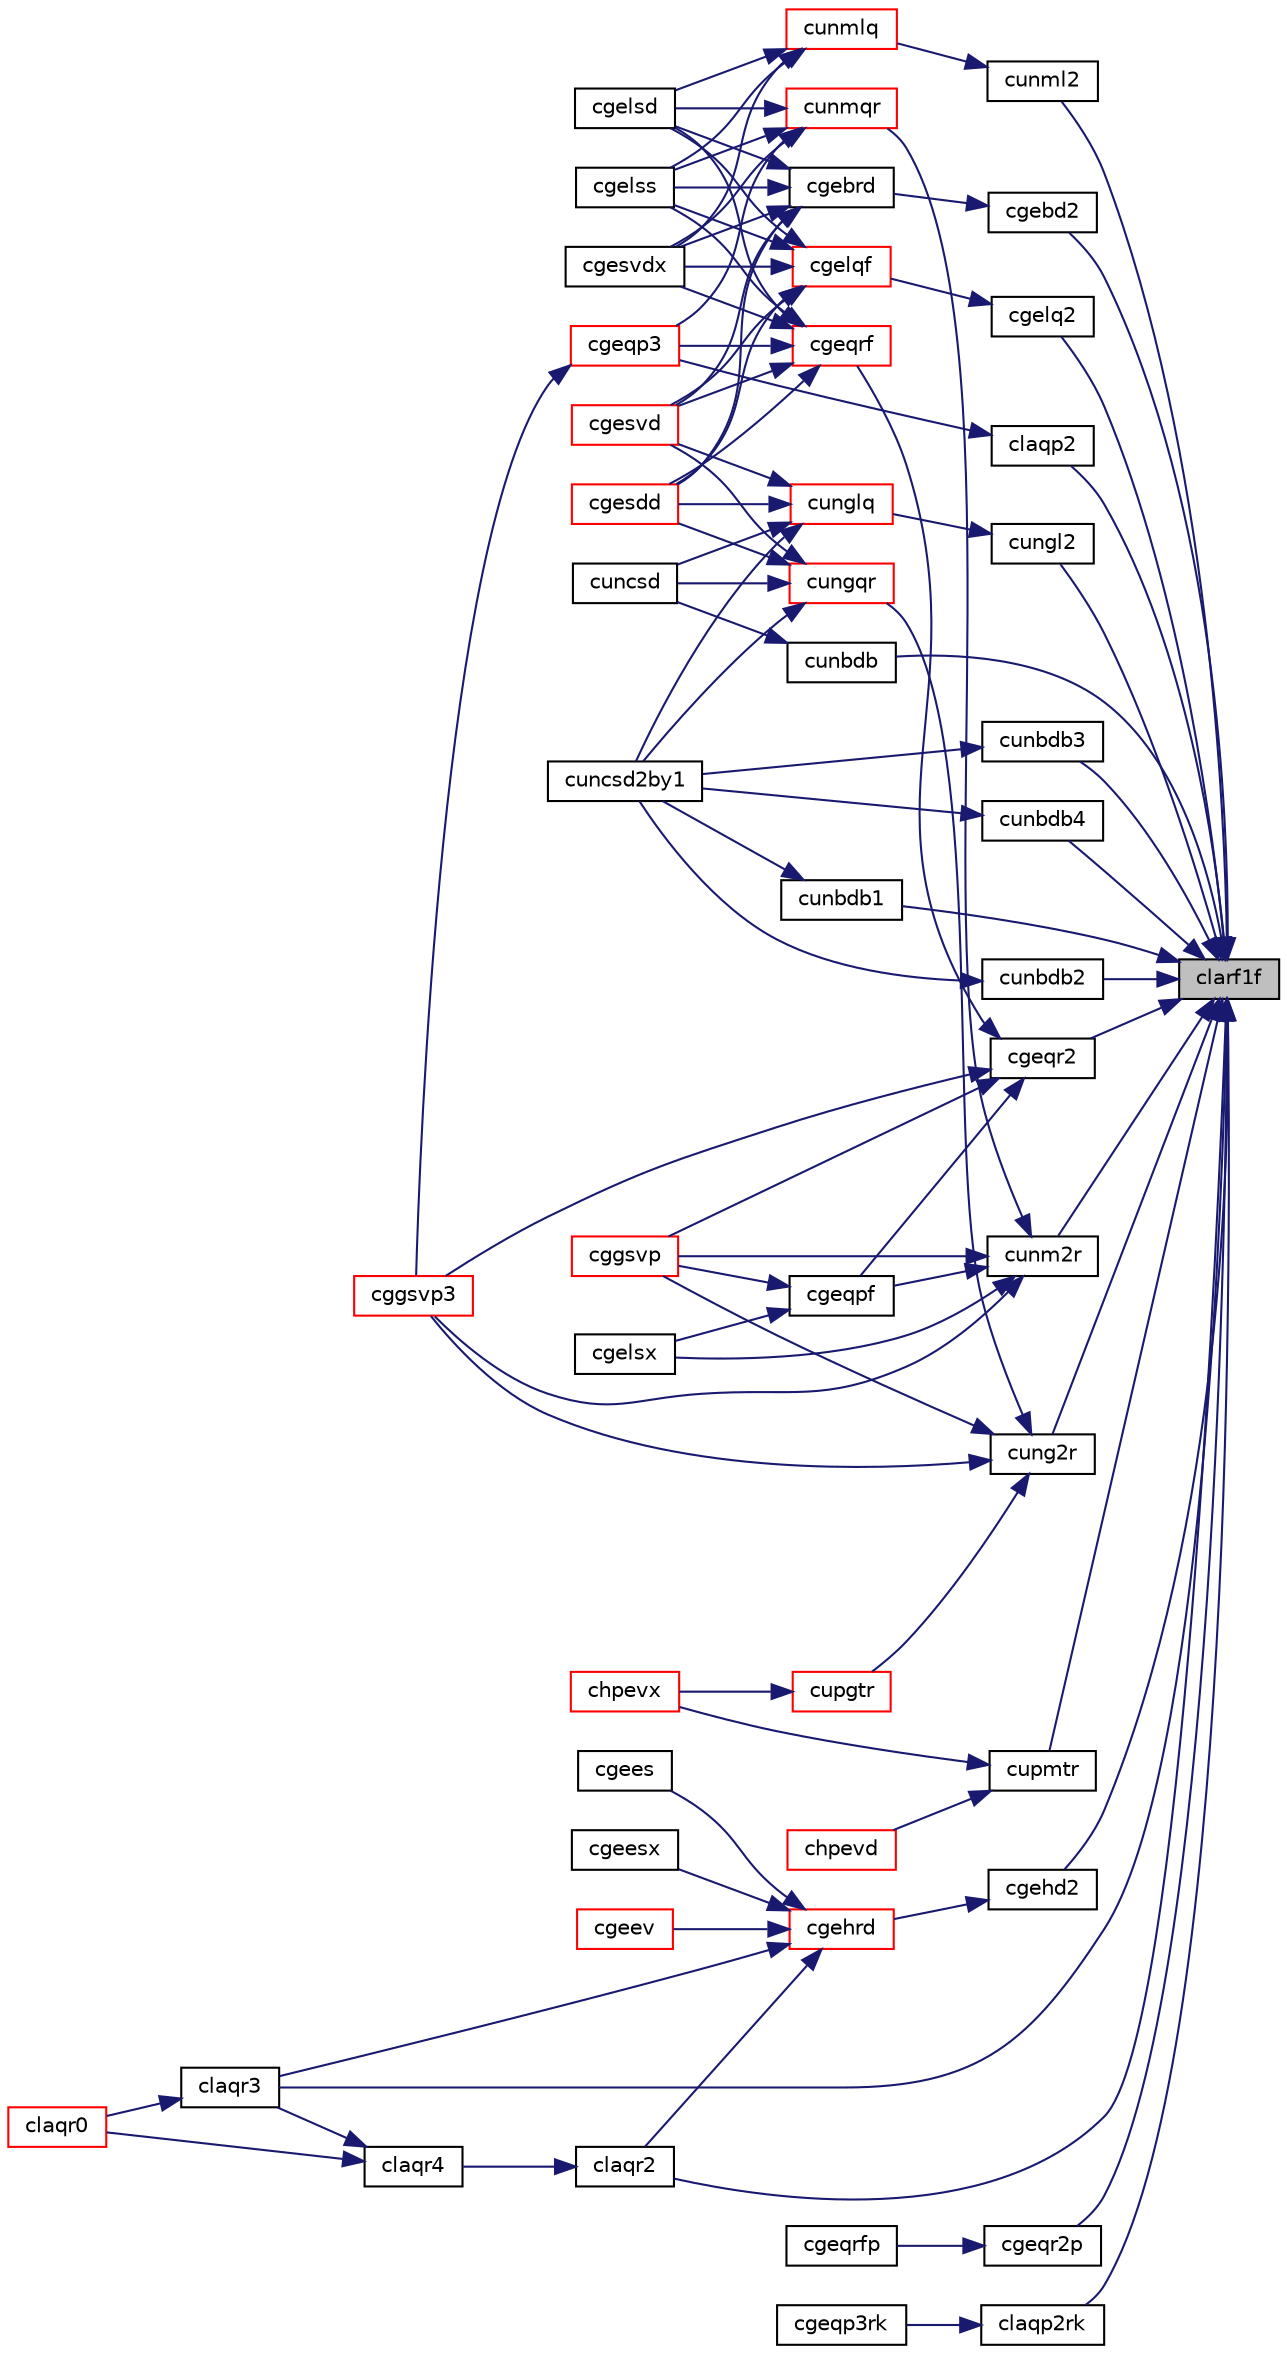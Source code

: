 digraph "clarf1f"
{
 // LATEX_PDF_SIZE
  edge [fontname="Helvetica",fontsize="10",labelfontname="Helvetica",labelfontsize="10"];
  node [fontname="Helvetica",fontsize="10",shape=record];
  rankdir="RL";
  Node1 [label="clarf1f",height=0.2,width=0.4,color="black", fillcolor="grey75", style="filled", fontcolor="black",tooltip="CLARF1F applies an elementary reflector to a general rectangular"];
  Node1 -> Node2 [dir="back",color="midnightblue",fontsize="10",style="solid",fontname="Helvetica"];
  Node2 [label="cgebd2",height=0.2,width=0.4,color="black", fillcolor="white", style="filled",URL="$cgebd2_8f.html#a3066386c9875ffe61cb0f8299012360a",tooltip="CGEBD2 reduces a general matrix to bidiagonal form using an unblocked algorithm."];
  Node2 -> Node3 [dir="back",color="midnightblue",fontsize="10",style="solid",fontname="Helvetica"];
  Node3 [label="cgebrd",height=0.2,width=0.4,color="black", fillcolor="white", style="filled",URL="$cgebrd_8f.html#a9f4ec4d67a5ab8355936f6252defa8f5",tooltip="CGEBRD"];
  Node3 -> Node4 [dir="back",color="midnightblue",fontsize="10",style="solid",fontname="Helvetica"];
  Node4 [label="cgelsd",height=0.2,width=0.4,color="black", fillcolor="white", style="filled",URL="$cgelsd_8f.html#abe955d518aa1f5fec04eb13fb9ee56c2",tooltip="CGELSD computes the minimum-norm solution to a linear least squares problem for GE matrices"];
  Node3 -> Node5 [dir="back",color="midnightblue",fontsize="10",style="solid",fontname="Helvetica"];
  Node5 [label="cgelss",height=0.2,width=0.4,color="black", fillcolor="white", style="filled",URL="$cgelss_8f.html#a104cdf5ce9195df46ace1749820a7d4a",tooltip="CGELSS solves overdetermined or underdetermined systems for GE matrices"];
  Node3 -> Node6 [dir="back",color="midnightblue",fontsize="10",style="solid",fontname="Helvetica"];
  Node6 [label="cgesdd",height=0.2,width=0.4,color="red", fillcolor="white", style="filled",URL="$cgesdd_8f.html#a609f3fc4da34716dd2bcd985924d20bd",tooltip="CGESDD"];
  Node3 -> Node9 [dir="back",color="midnightblue",fontsize="10",style="solid",fontname="Helvetica"];
  Node9 [label="cgesvd",height=0.2,width=0.4,color="red", fillcolor="white", style="filled",URL="$cgesvd_8f.html#a0ed22d535ec7d84e8bf4f2f885df8c5c",tooltip="CGESVD computes the singular value decomposition (SVD) for GE matrices"];
  Node3 -> Node11 [dir="back",color="midnightblue",fontsize="10",style="solid",fontname="Helvetica"];
  Node11 [label="cgesvdx",height=0.2,width=0.4,color="black", fillcolor="white", style="filled",URL="$cgesvdx_8f.html#a97f13f2c54e078344d3f9f20ac24c8be",tooltip="CGESVDX computes the singular value decomposition (SVD) for GE matrices"];
  Node1 -> Node12 [dir="back",color="midnightblue",fontsize="10",style="solid",fontname="Helvetica"];
  Node12 [label="cgehd2",height=0.2,width=0.4,color="black", fillcolor="white", style="filled",URL="$cgehd2_8f.html#a4fdab2d1a2dd6e2218ea983a24c1c686",tooltip="CGEHD2 reduces a general square matrix to upper Hessenberg form using an unblocked algorithm."];
  Node12 -> Node13 [dir="back",color="midnightblue",fontsize="10",style="solid",fontname="Helvetica"];
  Node13 [label="cgehrd",height=0.2,width=0.4,color="red", fillcolor="white", style="filled",URL="$cgehrd_8f.html#a28cec12d94bb8978d75179b26a74adb2",tooltip="CGEHRD"];
  Node13 -> Node14 [dir="back",color="midnightblue",fontsize="10",style="solid",fontname="Helvetica"];
  Node14 [label="cgees",height=0.2,width=0.4,color="black", fillcolor="white", style="filled",URL="$cgees_8f.html#a6116f4ac8725e779da5d28d3f858ad2f",tooltip="CGEES computes the eigenvalues, the Schur form, and, optionally, the matrix of Schur vectors for GE m..."];
  Node13 -> Node15 [dir="back",color="midnightblue",fontsize="10",style="solid",fontname="Helvetica"];
  Node15 [label="cgeesx",height=0.2,width=0.4,color="black", fillcolor="white", style="filled",URL="$cgeesx_8f.html#a788eda36c325ae49831c608588adaa69",tooltip="CGEESX computes the eigenvalues, the Schur form, and, optionally, the matrix of Schur vectors for GE ..."];
  Node13 -> Node16 [dir="back",color="midnightblue",fontsize="10",style="solid",fontname="Helvetica"];
  Node16 [label="cgeev",height=0.2,width=0.4,color="red", fillcolor="white", style="filled",URL="$cgeev_8f.html#a175ced0ce627161ef2f052fc7ceabe5e",tooltip="CGEEV computes the eigenvalues and, optionally, the left and/or right eigenvectors for GE matrices"];
  Node13 -> Node18 [dir="back",color="midnightblue",fontsize="10",style="solid",fontname="Helvetica"];
  Node18 [label="claqr2",height=0.2,width=0.4,color="black", fillcolor="white", style="filled",URL="$claqr2_8f.html#a85a58eb7c62a7f48f0bf2df90969758e",tooltip="CLAQR2 performs the unitary similarity transformation of a Hessenberg matrix to detect and deflate fu..."];
  Node18 -> Node19 [dir="back",color="midnightblue",fontsize="10",style="solid",fontname="Helvetica"];
  Node19 [label="claqr4",height=0.2,width=0.4,color="black", fillcolor="white", style="filled",URL="$claqr4_8f.html#aa64d58da424edf99ec94401802c0abd0",tooltip="CLAQR4 computes the eigenvalues of a Hessenberg matrix, and optionally the matrices from the Schur de..."];
  Node19 -> Node20 [dir="back",color="midnightblue",fontsize="10",style="solid",fontname="Helvetica"];
  Node20 [label="claqr0",height=0.2,width=0.4,color="red", fillcolor="white", style="filled",URL="$claqr0_8f.html#a4933184366bee4974ea87a9664bcaf8f",tooltip="CLAQR0 computes the eigenvalues of a Hessenberg matrix, and optionally the matrices from the Schur de..."];
  Node19 -> Node22 [dir="back",color="midnightblue",fontsize="10",style="solid",fontname="Helvetica"];
  Node22 [label="claqr3",height=0.2,width=0.4,color="black", fillcolor="white", style="filled",URL="$claqr3_8f.html#aa7abd9baec48ad30e2e28fc8cc236a1e",tooltip="CLAQR3 performs the unitary similarity transformation of a Hessenberg matrix to detect and deflate fu..."];
  Node22 -> Node20 [dir="back",color="midnightblue",fontsize="10",style="solid",fontname="Helvetica"];
  Node13 -> Node22 [dir="back",color="midnightblue",fontsize="10",style="solid",fontname="Helvetica"];
  Node1 -> Node23 [dir="back",color="midnightblue",fontsize="10",style="solid",fontname="Helvetica"];
  Node23 [label="cgelq2",height=0.2,width=0.4,color="black", fillcolor="white", style="filled",URL="$cgelq2_8f.html#af5aa309786b736467fe6b2353695883f",tooltip="CGELQ2 computes the LQ factorization of a general rectangular matrix using an unblocked algorithm."];
  Node23 -> Node24 [dir="back",color="midnightblue",fontsize="10",style="solid",fontname="Helvetica"];
  Node24 [label="cgelqf",height=0.2,width=0.4,color="red", fillcolor="white", style="filled",URL="$cgelqf_8f.html#ad670e88141738afef1b5580a33e6750f",tooltip="CGELQF"];
  Node24 -> Node4 [dir="back",color="midnightblue",fontsize="10",style="solid",fontname="Helvetica"];
  Node24 -> Node5 [dir="back",color="midnightblue",fontsize="10",style="solid",fontname="Helvetica"];
  Node24 -> Node6 [dir="back",color="midnightblue",fontsize="10",style="solid",fontname="Helvetica"];
  Node24 -> Node9 [dir="back",color="midnightblue",fontsize="10",style="solid",fontname="Helvetica"];
  Node24 -> Node11 [dir="back",color="midnightblue",fontsize="10",style="solid",fontname="Helvetica"];
  Node1 -> Node35 [dir="back",color="midnightblue",fontsize="10",style="solid",fontname="Helvetica"];
  Node35 [label="cgeqr2",height=0.2,width=0.4,color="black", fillcolor="white", style="filled",URL="$cgeqr2_8f.html#a134d9e0dc9857945b85acc090ca19ade",tooltip="CGEQR2 computes the QR factorization of a general rectangular matrix using an unblocked algorithm."];
  Node35 -> Node36 [dir="back",color="midnightblue",fontsize="10",style="solid",fontname="Helvetica"];
  Node36 [label="cgeqpf",height=0.2,width=0.4,color="black", fillcolor="white", style="filled",URL="$cgeqpf_8f.html#ab3dc4404de0aff42eebca8b7bc8de6f3",tooltip="CGEQPF"];
  Node36 -> Node37 [dir="back",color="midnightblue",fontsize="10",style="solid",fontname="Helvetica"];
  Node37 [label="cgelsx",height=0.2,width=0.4,color="black", fillcolor="white", style="filled",URL="$cgelsx_8f.html#a3c220cf53bd0e63da90633205a6b1db2",tooltip="CGELSX solves overdetermined or underdetermined systems for GE matrices"];
  Node36 -> Node38 [dir="back",color="midnightblue",fontsize="10",style="solid",fontname="Helvetica"];
  Node38 [label="cggsvp",height=0.2,width=0.4,color="red", fillcolor="white", style="filled",URL="$cggsvp_8f.html#a4b549630343b55f63bdffaef2c3e18e2",tooltip="CGGSVP"];
  Node35 -> Node40 [dir="back",color="midnightblue",fontsize="10",style="solid",fontname="Helvetica"];
  Node40 [label="cgeqrf",height=0.2,width=0.4,color="red", fillcolor="white", style="filled",URL="$cgeqrf_8f.html#a333680795e2818318a1c6f6d1a503722",tooltip="CGEQRF"];
  Node40 -> Node4 [dir="back",color="midnightblue",fontsize="10",style="solid",fontname="Helvetica"];
  Node40 -> Node5 [dir="back",color="midnightblue",fontsize="10",style="solid",fontname="Helvetica"];
  Node40 -> Node43 [dir="back",color="midnightblue",fontsize="10",style="solid",fontname="Helvetica"];
  Node43 [label="cgeqp3",height=0.2,width=0.4,color="red", fillcolor="white", style="filled",URL="$cgeqp3_8f.html#a3947eb2e884bf32f7380f22c501151e9",tooltip="CGEQP3"];
  Node43 -> Node45 [dir="back",color="midnightblue",fontsize="10",style="solid",fontname="Helvetica"];
  Node45 [label="cggsvp3",height=0.2,width=0.4,color="red", fillcolor="white", style="filled",URL="$cggsvp3_8f.html#a92b4f0ed1816bbcba4d325fe96af9fe3",tooltip="CGGSVP3"];
  Node40 -> Node6 [dir="back",color="midnightblue",fontsize="10",style="solid",fontname="Helvetica"];
  Node40 -> Node9 [dir="back",color="midnightblue",fontsize="10",style="solid",fontname="Helvetica"];
  Node40 -> Node11 [dir="back",color="midnightblue",fontsize="10",style="solid",fontname="Helvetica"];
  Node35 -> Node38 [dir="back",color="midnightblue",fontsize="10",style="solid",fontname="Helvetica"];
  Node35 -> Node45 [dir="back",color="midnightblue",fontsize="10",style="solid",fontname="Helvetica"];
  Node1 -> Node56 [dir="back",color="midnightblue",fontsize="10",style="solid",fontname="Helvetica"];
  Node56 [label="cgeqr2p",height=0.2,width=0.4,color="black", fillcolor="white", style="filled",URL="$cgeqr2p_8f.html#a5b971cf36596a0145b900eea05be8771",tooltip="CGEQR2P computes the QR factorization of a general rectangular matrix with non-negative diagonal elem..."];
  Node56 -> Node57 [dir="back",color="midnightblue",fontsize="10",style="solid",fontname="Helvetica"];
  Node57 [label="cgeqrfp",height=0.2,width=0.4,color="black", fillcolor="white", style="filled",URL="$cgeqrfp_8f.html#a815fb74daf0dc3255daaca1070171301",tooltip="CGEQRFP"];
  Node1 -> Node58 [dir="back",color="midnightblue",fontsize="10",style="solid",fontname="Helvetica"];
  Node58 [label="claqp2",height=0.2,width=0.4,color="black", fillcolor="white", style="filled",URL="$claqp2_8f.html#a7f8a4e460d67969566c16fd87c40da7f",tooltip="CLAQP2 computes a QR factorization with column pivoting of the matrix block."];
  Node58 -> Node43 [dir="back",color="midnightblue",fontsize="10",style="solid",fontname="Helvetica"];
  Node1 -> Node59 [dir="back",color="midnightblue",fontsize="10",style="solid",fontname="Helvetica"];
  Node59 [label="claqp2rk",height=0.2,width=0.4,color="black", fillcolor="white", style="filled",URL="$claqp2rk_8f.html#aac818a086712f1167265646fdd7f2b5c",tooltip="CLAQP2RK computes truncated QR factorization with column pivoting of a complex matrix block using Lev..."];
  Node59 -> Node60 [dir="back",color="midnightblue",fontsize="10",style="solid",fontname="Helvetica"];
  Node60 [label="cgeqp3rk",height=0.2,width=0.4,color="black", fillcolor="white", style="filled",URL="$cgeqp3rk_8f.html#ab616571de2790d07a9b937b44c71b56a",tooltip="CGEQP3RK computes a truncated Householder QR factorization with column pivoting of a complex m-by-n m..."];
  Node1 -> Node18 [dir="back",color="midnightblue",fontsize="10",style="solid",fontname="Helvetica"];
  Node1 -> Node22 [dir="back",color="midnightblue",fontsize="10",style="solid",fontname="Helvetica"];
  Node1 -> Node61 [dir="back",color="midnightblue",fontsize="10",style="solid",fontname="Helvetica"];
  Node61 [label="cunbdb",height=0.2,width=0.4,color="black", fillcolor="white", style="filled",URL="$cunbdb_8f.html#a9cc2387e6af68f09cd2cae98f77330da",tooltip="CUNBDB"];
  Node61 -> Node62 [dir="back",color="midnightblue",fontsize="10",style="solid",fontname="Helvetica"];
  Node62 [label="cuncsd",height=0.2,width=0.4,color="black", fillcolor="white", style="filled",URL="$cuncsd_8f.html#a55ab9c7b1a2bce552037cf519201e950",tooltip="CUNCSD"];
  Node1 -> Node63 [dir="back",color="midnightblue",fontsize="10",style="solid",fontname="Helvetica"];
  Node63 [label="cunbdb1",height=0.2,width=0.4,color="black", fillcolor="white", style="filled",URL="$cunbdb1_8f.html#afc17e240b4d77b89b8418bba48d7b1e0",tooltip="CUNBDB1"];
  Node63 -> Node64 [dir="back",color="midnightblue",fontsize="10",style="solid",fontname="Helvetica"];
  Node64 [label="cuncsd2by1",height=0.2,width=0.4,color="black", fillcolor="white", style="filled",URL="$cuncsd2by1_8f.html#ad246767c55158661b5f34d5721e15a8f",tooltip="CUNCSD2BY1"];
  Node1 -> Node65 [dir="back",color="midnightblue",fontsize="10",style="solid",fontname="Helvetica"];
  Node65 [label="cunbdb2",height=0.2,width=0.4,color="black", fillcolor="white", style="filled",URL="$cunbdb2_8f.html#a027ccf6f2b90d71f28d01a42263bd3b5",tooltip="CUNBDB2"];
  Node65 -> Node64 [dir="back",color="midnightblue",fontsize="10",style="solid",fontname="Helvetica"];
  Node1 -> Node66 [dir="back",color="midnightblue",fontsize="10",style="solid",fontname="Helvetica"];
  Node66 [label="cunbdb3",height=0.2,width=0.4,color="black", fillcolor="white", style="filled",URL="$cunbdb3_8f.html#afb92ef1b967473e94d70a5fd200ee934",tooltip="CUNBDB3"];
  Node66 -> Node64 [dir="back",color="midnightblue",fontsize="10",style="solid",fontname="Helvetica"];
  Node1 -> Node67 [dir="back",color="midnightblue",fontsize="10",style="solid",fontname="Helvetica"];
  Node67 [label="cunbdb4",height=0.2,width=0.4,color="black", fillcolor="white", style="filled",URL="$cunbdb4_8f.html#a98514d51140f885632f277a31acbe636",tooltip="CUNBDB4"];
  Node67 -> Node64 [dir="back",color="midnightblue",fontsize="10",style="solid",fontname="Helvetica"];
  Node1 -> Node68 [dir="back",color="midnightblue",fontsize="10",style="solid",fontname="Helvetica"];
  Node68 [label="cung2r",height=0.2,width=0.4,color="black", fillcolor="white", style="filled",URL="$cung2r_8f.html#ab99426ac17101ce778da5406fc07ac5e",tooltip="CUNG2R"];
  Node68 -> Node38 [dir="back",color="midnightblue",fontsize="10",style="solid",fontname="Helvetica"];
  Node68 -> Node45 [dir="back",color="midnightblue",fontsize="10",style="solid",fontname="Helvetica"];
  Node68 -> Node69 [dir="back",color="midnightblue",fontsize="10",style="solid",fontname="Helvetica"];
  Node69 [label="cungqr",height=0.2,width=0.4,color="red", fillcolor="white", style="filled",URL="$cungqr_8f.html#af7f2535e20c3f2cc095eec515e8a0f53",tooltip="CUNGQR"];
  Node69 -> Node6 [dir="back",color="midnightblue",fontsize="10",style="solid",fontname="Helvetica"];
  Node69 -> Node9 [dir="back",color="midnightblue",fontsize="10",style="solid",fontname="Helvetica"];
  Node69 -> Node62 [dir="back",color="midnightblue",fontsize="10",style="solid",fontname="Helvetica"];
  Node69 -> Node64 [dir="back",color="midnightblue",fontsize="10",style="solid",fontname="Helvetica"];
  Node68 -> Node78 [dir="back",color="midnightblue",fontsize="10",style="solid",fontname="Helvetica"];
  Node78 [label="cupgtr",height=0.2,width=0.4,color="red", fillcolor="white", style="filled",URL="$cupgtr_8f.html#a0e5701e5a7d004e2872f5e49249b5571",tooltip="CUPGTR"];
  Node78 -> Node81 [dir="back",color="midnightblue",fontsize="10",style="solid",fontname="Helvetica"];
  Node81 [label="chpevx",height=0.2,width=0.4,color="red", fillcolor="white", style="filled",URL="$chpevx_8f.html#ae8af67b404d7c0f3cfc568c56c4e239b",tooltip="CHPEVX computes the eigenvalues and, optionally, the left and/or right eigenvectors for OTHER matrice..."];
  Node1 -> Node83 [dir="back",color="midnightblue",fontsize="10",style="solid",fontname="Helvetica"];
  Node83 [label="cungl2",height=0.2,width=0.4,color="black", fillcolor="white", style="filled",URL="$cungl2_8f.html#aac7b45144172a0aba4770ef0bc018d44",tooltip="CUNGL2 generates all or part of the unitary matrix Q from an LQ factorization determined by cgelqf (u..."];
  Node83 -> Node84 [dir="back",color="midnightblue",fontsize="10",style="solid",fontname="Helvetica"];
  Node84 [label="cunglq",height=0.2,width=0.4,color="red", fillcolor="white", style="filled",URL="$cunglq_8f.html#a1fced692abb324024dd99f42d298a343",tooltip="CUNGLQ"];
  Node84 -> Node6 [dir="back",color="midnightblue",fontsize="10",style="solid",fontname="Helvetica"];
  Node84 -> Node9 [dir="back",color="midnightblue",fontsize="10",style="solid",fontname="Helvetica"];
  Node84 -> Node62 [dir="back",color="midnightblue",fontsize="10",style="solid",fontname="Helvetica"];
  Node84 -> Node64 [dir="back",color="midnightblue",fontsize="10",style="solid",fontname="Helvetica"];
  Node1 -> Node85 [dir="back",color="midnightblue",fontsize="10",style="solid",fontname="Helvetica"];
  Node85 [label="cunm2r",height=0.2,width=0.4,color="black", fillcolor="white", style="filled",URL="$cunm2r_8f.html#add6fc18563da99ba29abf78e676c8794",tooltip="CUNM2R multiplies a general matrix by the unitary matrix from a QR factorization determined by cgeqrf..."];
  Node85 -> Node37 [dir="back",color="midnightblue",fontsize="10",style="solid",fontname="Helvetica"];
  Node85 -> Node36 [dir="back",color="midnightblue",fontsize="10",style="solid",fontname="Helvetica"];
  Node85 -> Node38 [dir="back",color="midnightblue",fontsize="10",style="solid",fontname="Helvetica"];
  Node85 -> Node45 [dir="back",color="midnightblue",fontsize="10",style="solid",fontname="Helvetica"];
  Node85 -> Node86 [dir="back",color="midnightblue",fontsize="10",style="solid",fontname="Helvetica"];
  Node86 [label="cunmqr",height=0.2,width=0.4,color="red", fillcolor="white", style="filled",URL="$cunmqr_8f.html#ab9eeeabc3611b824f98b8ff5934a8f3e",tooltip="CUNMQR"];
  Node86 -> Node4 [dir="back",color="midnightblue",fontsize="10",style="solid",fontname="Helvetica"];
  Node86 -> Node5 [dir="back",color="midnightblue",fontsize="10",style="solid",fontname="Helvetica"];
  Node86 -> Node43 [dir="back",color="midnightblue",fontsize="10",style="solid",fontname="Helvetica"];
  Node86 -> Node11 [dir="back",color="midnightblue",fontsize="10",style="solid",fontname="Helvetica"];
  Node1 -> Node94 [dir="back",color="midnightblue",fontsize="10",style="solid",fontname="Helvetica"];
  Node94 [label="cunml2",height=0.2,width=0.4,color="black", fillcolor="white", style="filled",URL="$cunml2_8f.html#a3e5eb84c532f5860b89f6f1075716987",tooltip="CUNML2 multiplies a general matrix by the unitary matrix from a LQ factorization determined by cgelqf..."];
  Node94 -> Node95 [dir="back",color="midnightblue",fontsize="10",style="solid",fontname="Helvetica"];
  Node95 [label="cunmlq",height=0.2,width=0.4,color="red", fillcolor="white", style="filled",URL="$cunmlq_8f.html#aa1f07103bab989481f6139d2610558f3",tooltip="CUNMLQ"];
  Node95 -> Node4 [dir="back",color="midnightblue",fontsize="10",style="solid",fontname="Helvetica"];
  Node95 -> Node5 [dir="back",color="midnightblue",fontsize="10",style="solid",fontname="Helvetica"];
  Node95 -> Node11 [dir="back",color="midnightblue",fontsize="10",style="solid",fontname="Helvetica"];
  Node1 -> Node97 [dir="back",color="midnightblue",fontsize="10",style="solid",fontname="Helvetica"];
  Node97 [label="cupmtr",height=0.2,width=0.4,color="black", fillcolor="white", style="filled",URL="$cupmtr_8f.html#aa0183b5b0a229e373e50c297b7836cf3",tooltip="CUPMTR"];
  Node97 -> Node98 [dir="back",color="midnightblue",fontsize="10",style="solid",fontname="Helvetica"];
  Node98 [label="chpevd",height=0.2,width=0.4,color="red", fillcolor="white", style="filled",URL="$chpevd_8f.html#ae9a6d7c0d0e9908ee1586104c84760dc",tooltip="CHPEVD computes the eigenvalues and, optionally, the left and/or right eigenvectors for OTHER matrice..."];
  Node97 -> Node81 [dir="back",color="midnightblue",fontsize="10",style="solid",fontname="Helvetica"];
}
